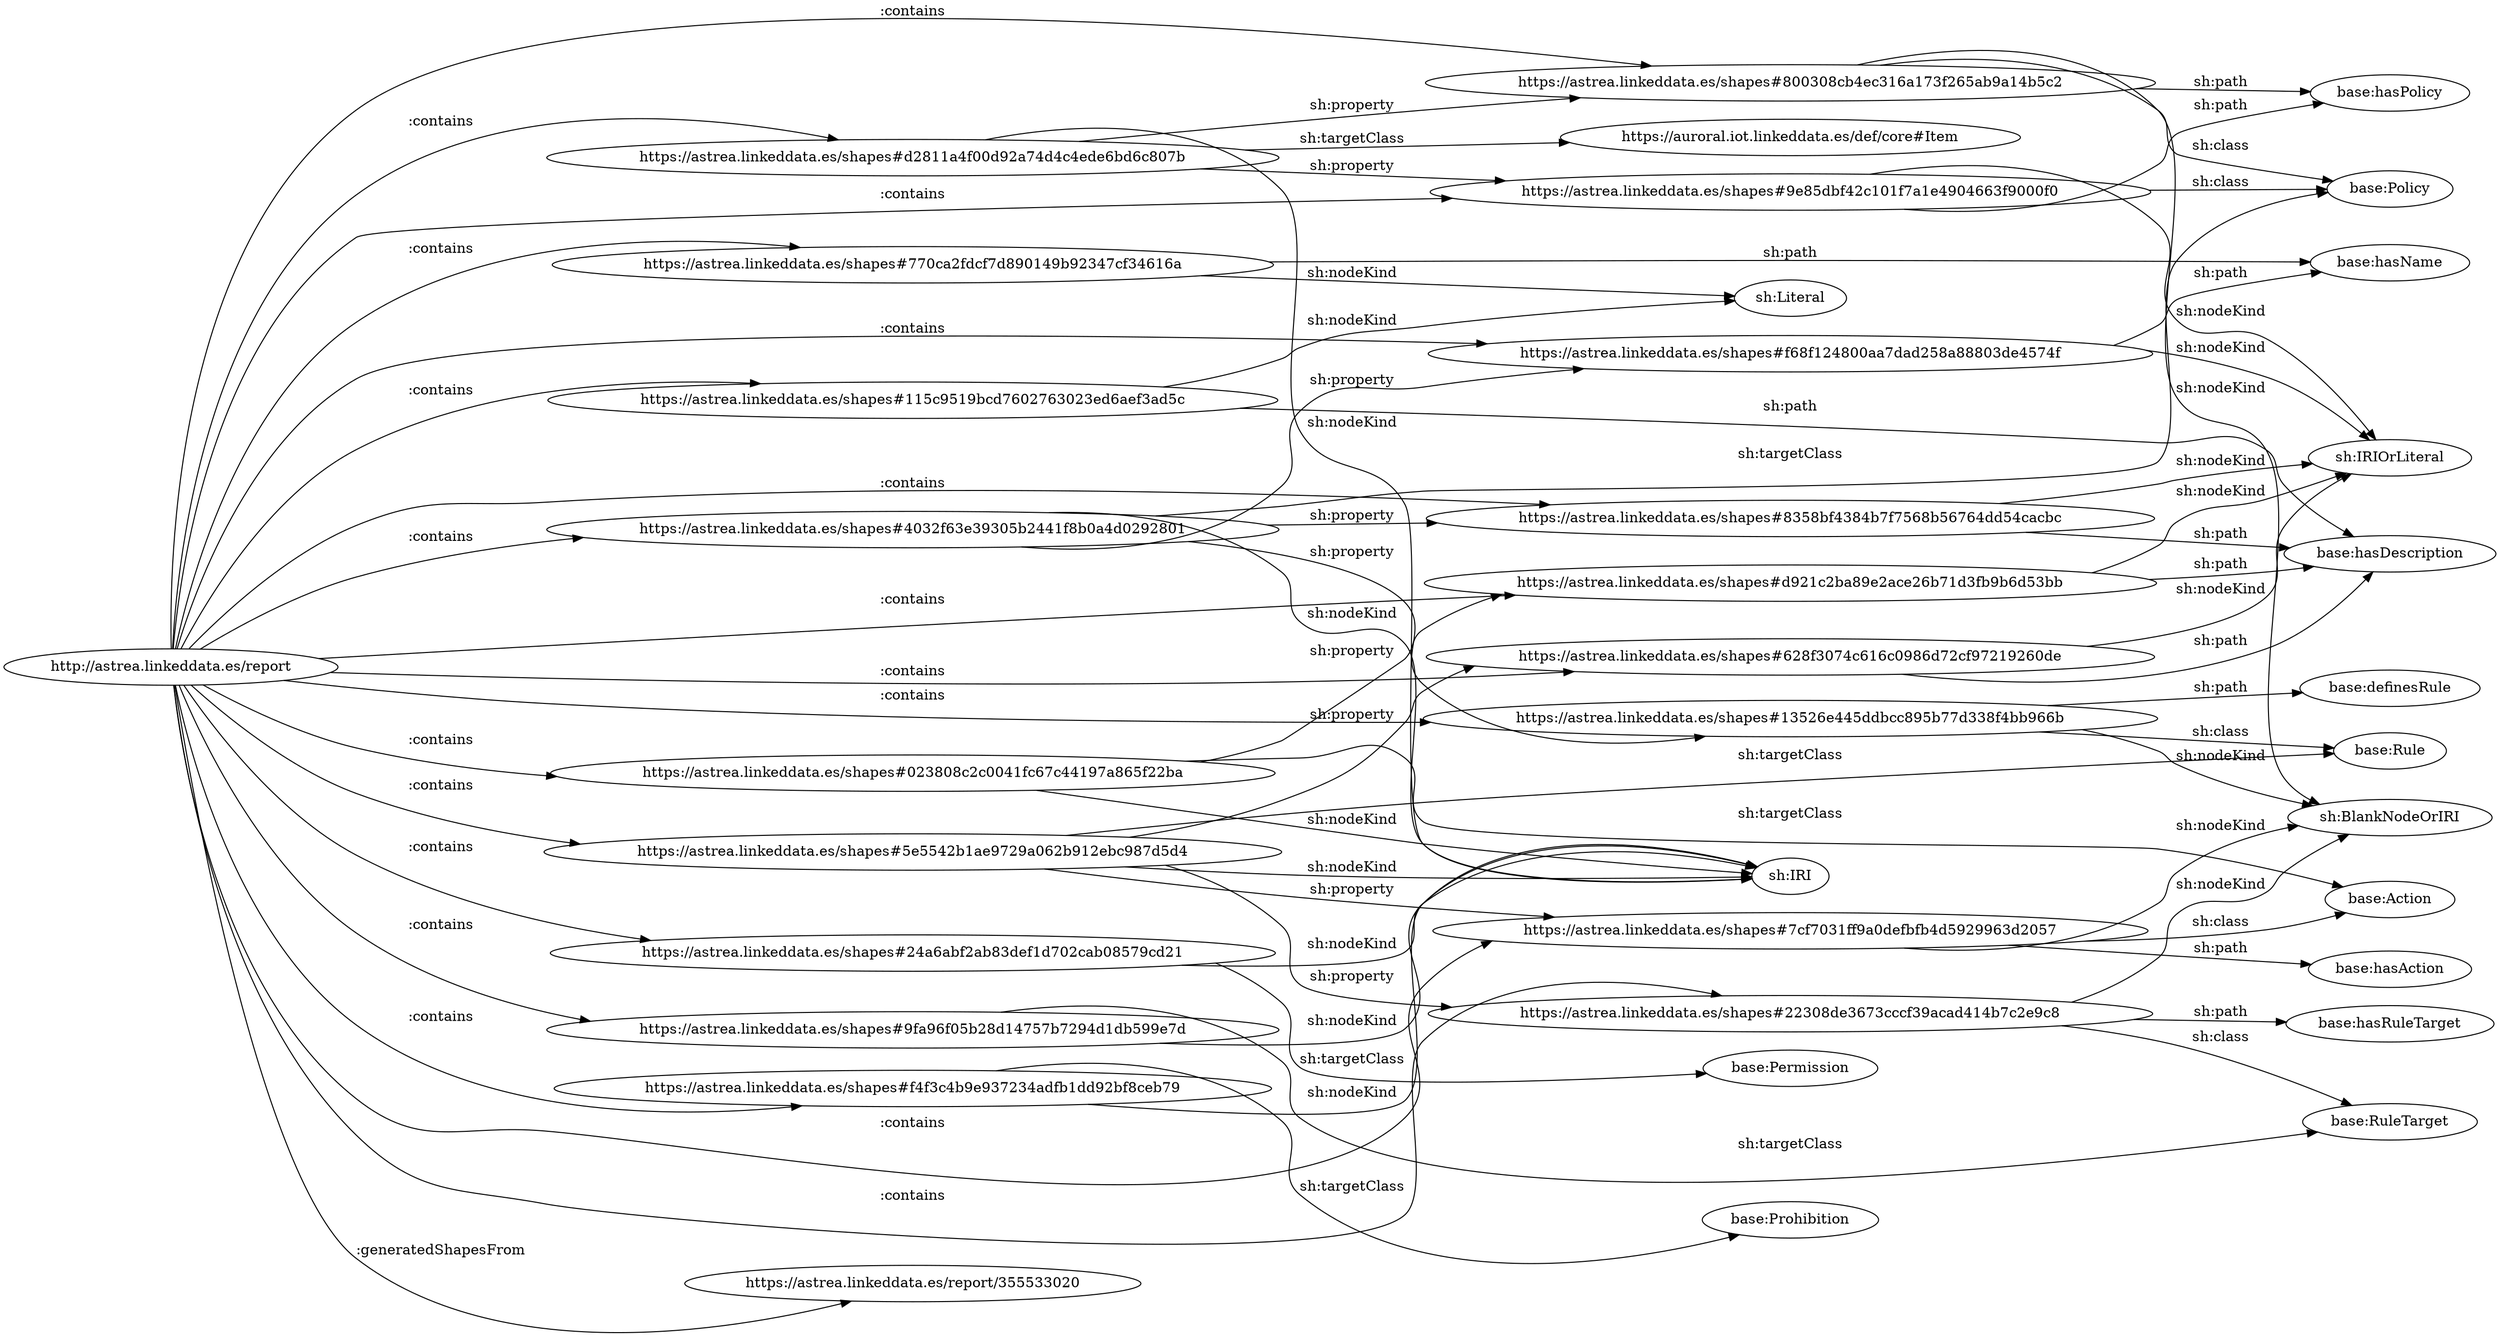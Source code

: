 digraph ar2dtool_diagram { 
rankdir=LR;
size="1501"
	"https://astrea.linkeddata.es/shapes#800308cb4ec316a173f265ab9a14b5c2" -> "base:hasPolicy" [ label = "sh:path" ];
	"https://astrea.linkeddata.es/shapes#800308cb4ec316a173f265ab9a14b5c2" -> "sh:BlankNodeOrIRI" [ label = "sh:nodeKind" ];
	"https://astrea.linkeddata.es/shapes#800308cb4ec316a173f265ab9a14b5c2" -> "base:Policy" [ label = "sh:class" ];
	"https://astrea.linkeddata.es/shapes#4032f63e39305b2441f8b0a4d0292801" -> "base:Policy" [ label = "sh:targetClass" ];
	"https://astrea.linkeddata.es/shapes#4032f63e39305b2441f8b0a4d0292801" -> "https://astrea.linkeddata.es/shapes#8358bf4384b7f7568b56764dd54cacbc" [ label = "sh:property" ];
	"https://astrea.linkeddata.es/shapes#4032f63e39305b2441f8b0a4d0292801" -> "https://astrea.linkeddata.es/shapes#f68f124800aa7dad258a88803de4574f" [ label = "sh:property" ];
	"https://astrea.linkeddata.es/shapes#4032f63e39305b2441f8b0a4d0292801" -> "https://astrea.linkeddata.es/shapes#13526e445ddbcc895b77d338f4bb966b" [ label = "sh:property" ];
	"https://astrea.linkeddata.es/shapes#4032f63e39305b2441f8b0a4d0292801" -> "sh:IRI" [ label = "sh:nodeKind" ];
	"https://astrea.linkeddata.es/shapes#13526e445ddbcc895b77d338f4bb966b" -> "base:definesRule" [ label = "sh:path" ];
	"https://astrea.linkeddata.es/shapes#13526e445ddbcc895b77d338f4bb966b" -> "sh:BlankNodeOrIRI" [ label = "sh:nodeKind" ];
	"https://astrea.linkeddata.es/shapes#13526e445ddbcc895b77d338f4bb966b" -> "base:Rule" [ label = "sh:class" ];
	"https://astrea.linkeddata.es/shapes#5e5542b1ae9729a062b912ebc987d5d4" -> "base:Rule" [ label = "sh:targetClass" ];
	"https://astrea.linkeddata.es/shapes#5e5542b1ae9729a062b912ebc987d5d4" -> "https://astrea.linkeddata.es/shapes#628f3074c616c0986d72cf97219260de" [ label = "sh:property" ];
	"https://astrea.linkeddata.es/shapes#5e5542b1ae9729a062b912ebc987d5d4" -> "https://astrea.linkeddata.es/shapes#7cf7031ff9a0defbfb4d5929963d2057" [ label = "sh:property" ];
	"https://astrea.linkeddata.es/shapes#5e5542b1ae9729a062b912ebc987d5d4" -> "https://astrea.linkeddata.es/shapes#22308de3673cccf39acad414b7c2e9c8" [ label = "sh:property" ];
	"https://astrea.linkeddata.es/shapes#5e5542b1ae9729a062b912ebc987d5d4" -> "sh:IRI" [ label = "sh:nodeKind" ];
	"https://astrea.linkeddata.es/shapes#f4f3c4b9e937234adfb1dd92bf8ceb79" -> "base:Prohibition" [ label = "sh:targetClass" ];
	"https://astrea.linkeddata.es/shapes#f4f3c4b9e937234adfb1dd92bf8ceb79" -> "sh:IRI" [ label = "sh:nodeKind" ];
	"https://astrea.linkeddata.es/shapes#628f3074c616c0986d72cf97219260de" -> "base:hasDescription" [ label = "sh:path" ];
	"https://astrea.linkeddata.es/shapes#628f3074c616c0986d72cf97219260de" -> "sh:IRIOrLiteral" [ label = "sh:nodeKind" ];
	"http://astrea.linkeddata.es/report" -> "https://astrea.linkeddata.es/shapes#24a6abf2ab83def1d702cab08579cd21" [ label = ":contains" ];
	"http://astrea.linkeddata.es/report" -> "https://astrea.linkeddata.es/shapes#13526e445ddbcc895b77d338f4bb966b" [ label = ":contains" ];
	"http://astrea.linkeddata.es/report" -> "https://astrea.linkeddata.es/shapes#d921c2ba89e2ace26b71d3fb9b6d53bb" [ label = ":contains" ];
	"http://astrea.linkeddata.es/report" -> "https://astrea.linkeddata.es/shapes#800308cb4ec316a173f265ab9a14b5c2" [ label = ":contains" ];
	"http://astrea.linkeddata.es/report" -> "https://astrea.linkeddata.es/shapes#9fa96f05b28d14757b7294d1db599e7d" [ label = ":contains" ];
	"http://astrea.linkeddata.es/report" -> "https://astrea.linkeddata.es/shapes#770ca2fdcf7d890149b92347cf34616a" [ label = ":contains" ];
	"http://astrea.linkeddata.es/report" -> "https://astrea.linkeddata.es/shapes#7cf7031ff9a0defbfb4d5929963d2057" [ label = ":contains" ];
	"http://astrea.linkeddata.es/report" -> "https://astrea.linkeddata.es/report/355533020" [ label = ":generatedShapesFrom" ];
	"http://astrea.linkeddata.es/report" -> "https://astrea.linkeddata.es/shapes#d2811a4f00d92a74d4c4ede6bd6c807b" [ label = ":contains" ];
	"http://astrea.linkeddata.es/report" -> "https://astrea.linkeddata.es/shapes#5e5542b1ae9729a062b912ebc987d5d4" [ label = ":contains" ];
	"http://astrea.linkeddata.es/report" -> "https://astrea.linkeddata.es/shapes#628f3074c616c0986d72cf97219260de" [ label = ":contains" ];
	"http://astrea.linkeddata.es/report" -> "https://astrea.linkeddata.es/shapes#f4f3c4b9e937234adfb1dd92bf8ceb79" [ label = ":contains" ];
	"http://astrea.linkeddata.es/report" -> "https://astrea.linkeddata.es/shapes#023808c2c0041fc67c44197a865f22ba" [ label = ":contains" ];
	"http://astrea.linkeddata.es/report" -> "https://astrea.linkeddata.es/shapes#8358bf4384b7f7568b56764dd54cacbc" [ label = ":contains" ];
	"http://astrea.linkeddata.es/report" -> "https://astrea.linkeddata.es/shapes#22308de3673cccf39acad414b7c2e9c8" [ label = ":contains" ];
	"http://astrea.linkeddata.es/report" -> "https://astrea.linkeddata.es/shapes#115c9519bcd7602763023ed6aef3ad5c" [ label = ":contains" ];
	"http://astrea.linkeddata.es/report" -> "https://astrea.linkeddata.es/shapes#9e85dbf42c101f7a1e4904663f9000f0" [ label = ":contains" ];
	"http://astrea.linkeddata.es/report" -> "https://astrea.linkeddata.es/shapes#f68f124800aa7dad258a88803de4574f" [ label = ":contains" ];
	"http://astrea.linkeddata.es/report" -> "https://astrea.linkeddata.es/shapes#4032f63e39305b2441f8b0a4d0292801" [ label = ":contains" ];
	"https://astrea.linkeddata.es/shapes#22308de3673cccf39acad414b7c2e9c8" -> "base:hasRuleTarget" [ label = "sh:path" ];
	"https://astrea.linkeddata.es/shapes#22308de3673cccf39acad414b7c2e9c8" -> "sh:BlankNodeOrIRI" [ label = "sh:nodeKind" ];
	"https://astrea.linkeddata.es/shapes#22308de3673cccf39acad414b7c2e9c8" -> "base:RuleTarget" [ label = "sh:class" ];
	"https://astrea.linkeddata.es/shapes#f68f124800aa7dad258a88803de4574f" -> "base:hasName" [ label = "sh:path" ];
	"https://astrea.linkeddata.es/shapes#f68f124800aa7dad258a88803de4574f" -> "sh:IRIOrLiteral" [ label = "sh:nodeKind" ];
	"https://astrea.linkeddata.es/shapes#770ca2fdcf7d890149b92347cf34616a" -> "base:hasName" [ label = "sh:path" ];
	"https://astrea.linkeddata.es/shapes#770ca2fdcf7d890149b92347cf34616a" -> "sh:Literal" [ label = "sh:nodeKind" ];
	"https://astrea.linkeddata.es/shapes#8358bf4384b7f7568b56764dd54cacbc" -> "base:hasDescription" [ label = "sh:path" ];
	"https://astrea.linkeddata.es/shapes#8358bf4384b7f7568b56764dd54cacbc" -> "sh:IRIOrLiteral" [ label = "sh:nodeKind" ];
	"https://astrea.linkeddata.es/shapes#d921c2ba89e2ace26b71d3fb9b6d53bb" -> "base:hasDescription" [ label = "sh:path" ];
	"https://astrea.linkeddata.es/shapes#d921c2ba89e2ace26b71d3fb9b6d53bb" -> "sh:IRIOrLiteral" [ label = "sh:nodeKind" ];
	"https://astrea.linkeddata.es/shapes#115c9519bcd7602763023ed6aef3ad5c" -> "base:hasDescription" [ label = "sh:path" ];
	"https://astrea.linkeddata.es/shapes#115c9519bcd7602763023ed6aef3ad5c" -> "sh:Literal" [ label = "sh:nodeKind" ];
	"https://astrea.linkeddata.es/shapes#7cf7031ff9a0defbfb4d5929963d2057" -> "base:hasAction" [ label = "sh:path" ];
	"https://astrea.linkeddata.es/shapes#7cf7031ff9a0defbfb4d5929963d2057" -> "sh:BlankNodeOrIRI" [ label = "sh:nodeKind" ];
	"https://astrea.linkeddata.es/shapes#7cf7031ff9a0defbfb4d5929963d2057" -> "base:Action" [ label = "sh:class" ];
	"https://astrea.linkeddata.es/shapes#9fa96f05b28d14757b7294d1db599e7d" -> "base:RuleTarget" [ label = "sh:targetClass" ];
	"https://astrea.linkeddata.es/shapes#9fa96f05b28d14757b7294d1db599e7d" -> "sh:IRI" [ label = "sh:nodeKind" ];
	"https://astrea.linkeddata.es/shapes#d2811a4f00d92a74d4c4ede6bd6c807b" -> "https://auroral.iot.linkeddata.es/def/core#Item" [ label = "sh:targetClass" ];
	"https://astrea.linkeddata.es/shapes#d2811a4f00d92a74d4c4ede6bd6c807b" -> "https://astrea.linkeddata.es/shapes#9e85dbf42c101f7a1e4904663f9000f0" [ label = "sh:property" ];
	"https://astrea.linkeddata.es/shapes#d2811a4f00d92a74d4c4ede6bd6c807b" -> "https://astrea.linkeddata.es/shapes#800308cb4ec316a173f265ab9a14b5c2" [ label = "sh:property" ];
	"https://astrea.linkeddata.es/shapes#d2811a4f00d92a74d4c4ede6bd6c807b" -> "sh:IRI" [ label = "sh:nodeKind" ];
	"https://astrea.linkeddata.es/shapes#24a6abf2ab83def1d702cab08579cd21" -> "base:Permission" [ label = "sh:targetClass" ];
	"https://astrea.linkeddata.es/shapes#24a6abf2ab83def1d702cab08579cd21" -> "sh:IRI" [ label = "sh:nodeKind" ];
	"https://astrea.linkeddata.es/shapes#023808c2c0041fc67c44197a865f22ba" -> "base:Action" [ label = "sh:targetClass" ];
	"https://astrea.linkeddata.es/shapes#023808c2c0041fc67c44197a865f22ba" -> "https://astrea.linkeddata.es/shapes#d921c2ba89e2ace26b71d3fb9b6d53bb" [ label = "sh:property" ];
	"https://astrea.linkeddata.es/shapes#023808c2c0041fc67c44197a865f22ba" -> "sh:IRI" [ label = "sh:nodeKind" ];
	"https://astrea.linkeddata.es/shapes#9e85dbf42c101f7a1e4904663f9000f0" -> "base:hasPolicy" [ label = "sh:path" ];
	"https://astrea.linkeddata.es/shapes#9e85dbf42c101f7a1e4904663f9000f0" -> "sh:IRIOrLiteral" [ label = "sh:nodeKind" ];
	"https://astrea.linkeddata.es/shapes#9e85dbf42c101f7a1e4904663f9000f0" -> "base:Policy" [ label = "sh:class" ];

}
